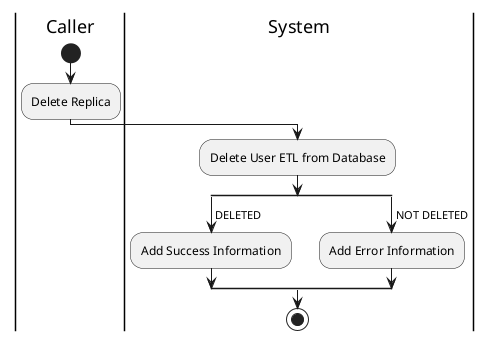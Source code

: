 @startuml DeleteUserETL

skinparam ConditionEndStyle hline
skinparam conditionStyle diamond
skinparam Monochrome true
skinparam Shadowing false

|Caller|
start
:Delete Replica;

|System|
:Delete User ETL from Database;
split
    -> DELETED;
    :Add Success Information;
split again
    -> NOT DELETED;
    :Add Error Information;
end split
stop

@enduml